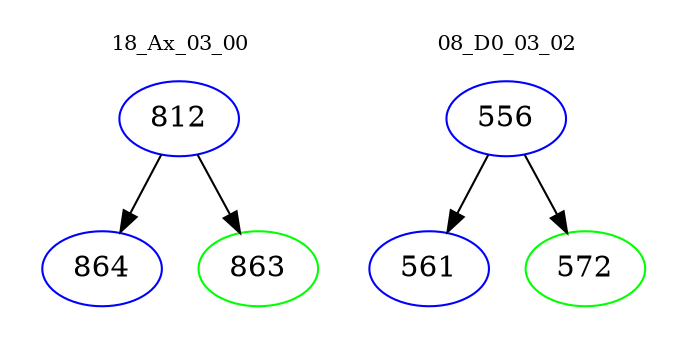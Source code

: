 digraph{
subgraph cluster_0 {
color = white
label = "18_Ax_03_00";
fontsize=10;
T0_812 [label="812", color="blue"]
T0_812 -> T0_864 [color="black"]
T0_864 [label="864", color="blue"]
T0_812 -> T0_863 [color="black"]
T0_863 [label="863", color="green"]
}
subgraph cluster_1 {
color = white
label = "08_D0_03_02";
fontsize=10;
T1_556 [label="556", color="blue"]
T1_556 -> T1_561 [color="black"]
T1_561 [label="561", color="blue"]
T1_556 -> T1_572 [color="black"]
T1_572 [label="572", color="green"]
}
}
